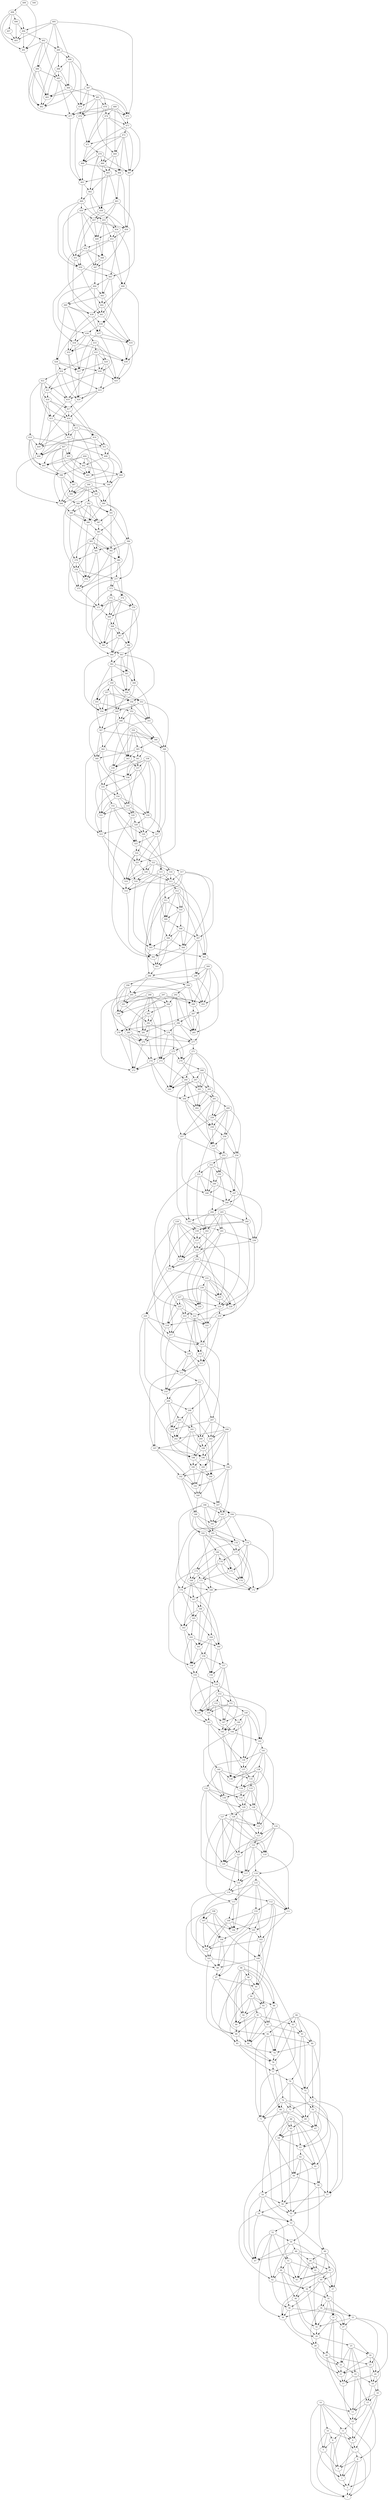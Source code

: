 digraph sample {
2 -> 1;
3 -> 2;
4 -> 3;
5 -> 1;
5 -> 4;
6 -> 1;
6 -> 2;
6 -> 3;
6 -> 4;
7 -> 1;
7 -> 4;
7 -> 6;
8 -> 3;
8 -> 4;
8 -> 5;
9 -> 3;
9 -> 7;
10 -> 3;
10 -> 5;
10 -> 8;
10 -> 9;
11 -> 2;
11 -> 7;
11 -> 8;
11 -> 9;
12 -> 9;
12 -> 11;
13 -> 12;
14 -> 1;
14 -> 2;
14 -> 5;
14 -> 10;
14 -> 11;
14 -> 13;
15 -> 6;
15 -> 12;
15 -> 13;
16 -> 7;
16 -> 9;
16 -> 13;
16 -> 15;
17 -> 12;
18 -> 15;
18 -> 16;
19 -> 13;
19 -> 15;
19 -> 17;
19 -> 18;
20 -> 16;
20 -> 17;
20 -> 18;
21 -> 17;
22 -> 19;
22 -> 21;
23 -> 18;
23 -> 20;
23 -> 21;
24 -> 18;
24 -> 20;
24 -> 21;
24 -> 23;
25 -> 12;
25 -> 17;
25 -> 19;
25 -> 22;
25 -> 24;
26 -> 13;
26 -> 17;
26 -> 22;
26 -> 23;
27 -> 22;
27 -> 24;
28 -> 21;
28 -> 22;
28 -> 26;
29 -> 25;
29 -> 28;
30 -> 28;
31 -> 21;
31 -> 26;
31 -> 27;
31 -> 29;
32 -> 29;
33 -> 20;
33 -> 23;
33 -> 27;
33 -> 32;
34 -> 27;
34 -> 28;
34 -> 30;
34 -> 33;
35 -> 31;
35 -> 32;
35 -> 33;
35 -> 34;
36 -> 27;
36 -> 29;
36 -> 30;
37 -> 31;
37 -> 34;
38 -> 29;
38 -> 30;
38 -> 32;
39 -> 32;
39 -> 35;
39 -> 38;
40 -> 35;
40 -> 36;
40 -> 37;
40 -> 39;
41 -> 32;
41 -> 37;
42 -> 36;
42 -> 39;
44 -> 36;
44 -> 38;
44 -> 42;
44 -> 43;
45 -> 30;
45 -> 37;
45 -> 40;
45 -> 43;
46 -> 38;
46 -> 41;
46 -> 43;
46 -> 45;
48 -> 37;
48 -> 41;
48 -> 44;
48 -> 46;
48 -> 47;
49 -> 40;
49 -> 43;
49 -> 45;
49 -> 46;
50 -> 41;
50 -> 42;
50 -> 47;
50 -> 48;
51 -> 39;
51 -> 41;
51 -> 43;
51 -> 44;
52 -> 30;
52 -> 42;
52 -> 47;
52 -> 50;
52 -> 51;
53 -> 43;
53 -> 49;
53 -> 52;
54 -> 42;
54 -> 47;
54 -> 51;
54 -> 53;
55 -> 53;
56 -> 54;
56 -> 55;
57 -> 55;
57 -> 56;
58 -> 49;
58 -> 55;
58 -> 57;
59 -> 47;
59 -> 53;
59 -> 54;
59 -> 56;
60 -> 58;
60 -> 59;
61 -> 58;
61 -> 60;
62 -> 47;
62 -> 50;
62 -> 56;
62 -> 60;
62 -> 61;
63 -> 61;
63 -> 62;
64 -> 56;
64 -> 63;
65 -> 55;
65 -> 60;
65 -> 64;
66 -> 58;
66 -> 59;
66 -> 61;
66 -> 63;
66 -> 64;
66 -> 65;
67 -> 57;
67 -> 64;
68 -> 55;
68 -> 65;
68 -> 67;
69 -> 65;
69 -> 67;
70 -> 57;
70 -> 63;
70 -> 67;
70 -> 69;
71 -> 60;
72 -> 64;
72 -> 69;
72 -> 71;
73 -> 57;
73 -> 63;
73 -> 70;
73 -> 72;
74 -> 61;
74 -> 68;
74 -> 69;
74 -> 71;
74 -> 72;
75 -> 69;
75 -> 73;
76 -> 70;
76 -> 71;
76 -> 72;
76 -> 75;
77 -> 68;
77 -> 71;
77 -> 76;
78 -> 74;
78 -> 77;
79 -> 78;
80 -> 67;
80 -> 73;
80 -> 79;
81 -> 75;
81 -> 76;
81 -> 80;
82 -> 68;
82 -> 71;
82 -> 79;
82 -> 80;
83 -> 77;
83 -> 78;
83 -> 81;
84 -> 75;
84 -> 79;
84 -> 80;
84 -> 81;
84 -> 82;
84 -> 83;
85 -> 77;
85 -> 78;
85 -> 79;
86 -> 78;
87 -> 79;
87 -> 81;
87 -> 86;
88 -> 75;
88 -> 86;
88 -> 87;
89 -> 85;
89 -> 86;
90 -> 89;
91 -> 83;
91 -> 86;
91 -> 87;
91 -> 89;
91 -> 90;
92 -> 86;
92 -> 90;
93 -> 87;
93 -> 90;
93 -> 92;
94 -> 85;
94 -> 88;
94 -> 91;
94 -> 92;
94 -> 93;
95 -> 94;
96 -> 85;
96 -> 90;
96 -> 93;
96 -> 95;
97 -> 89;
97 -> 92;
97 -> 95;
98 -> 82;
98 -> 88;
98 -> 90;
98 -> 92;
98 -> 93;
98 -> 96;
99 -> 97;
100 -> 83;
100 -> 95;
100 -> 99;
101 -> 88;
101 -> 89;
101 -> 99;
102 -> 101;
103 -> 95;
103 -> 100;
103 -> 102;
104 -> 97;
104 -> 99;
104 -> 102;
105 -> 96;
105 -> 97;
105 -> 103;
107 -> 102;
107 -> 104;
107 -> 106;
108 -> 99;
108 -> 100;
108 -> 101;
108 -> 104;
108 -> 106;
108 -> 107;
109 -> 101;
109 -> 102;
109 -> 105;
109 -> 106;
110 -> 99;
110 -> 103;
110 -> 104;
110 -> 109;
111 -> 103;
111 -> 106;
112 -> 95;
112 -> 100;
112 -> 105;
112 -> 110;
112 -> 111;
113 -> 106;
113 -> 107;
113 -> 109;
114 -> 102;
114 -> 107;
114 -> 112;
115 -> 105;
115 -> 110;
115 -> 111;
115 -> 113;
115 -> 114;
116 -> 106;
116 -> 114;
117 -> 116;
118 -> 111;
118 -> 113;
118 -> 115;
118 -> 116;
119 -> 111;
119 -> 117;
120 -> 117;
121 -> 114;
121 -> 116;
121 -> 120;
122 -> 117;
122 -> 118;
122 -> 119;
122 -> 121;
123 -> 117;
123 -> 122;
124 -> 118;
124 -> 119;
124 -> 120;
124 -> 122;
124 -> 123;
125 -> 123;
126 -> 116;
126 -> 119;
126 -> 120;
126 -> 125;
127 -> 113;
127 -> 119;
127 -> 120;
127 -> 121;
127 -> 125;
128 -> 124;
128 -> 125;
128 -> 127;
129 -> 121;
129 -> 126;
130 -> 123;
130 -> 126;
131 -> 128;
131 -> 129;
132 -> 117;
132 -> 120;
132 -> 129;
132 -> 130;
132 -> 131;
133 -> 123;
133 -> 128;
133 -> 129;
133 -> 130;
133 -> 131;
134 -> 131;
135 -> 128;
135 -> 133;
135 -> 134;
137 -> 134;
137 -> 135;
137 -> 136;
138 -> 125;
138 -> 129;
138 -> 134;
138 -> 135;
138 -> 136;
139 -> 130;
139 -> 137;
140 -> 130;
140 -> 132;
140 -> 134;
140 -> 135;
140 -> 136;
141 -> 125;
141 -> 134;
141 -> 136;
141 -> 138;
141 -> 139;
142 -> 137;
142 -> 141;
143 -> 136;
143 -> 137;
144 -> 131;
144 -> 142;
145 -> 139;
145 -> 140;
145 -> 143;
146 -> 136;
146 -> 139;
146 -> 143;
146 -> 144;
147 -> 143;
147 -> 144;
148 -> 145;
149 -> 139;
149 -> 142;
149 -> 144;
149 -> 146;
149 -> 147;
150 -> 145;
150 -> 147;
151 -> 147;
151 -> 148;
151 -> 149;
151 -> 150;
152 -> 142;
152 -> 144;
152 -> 146;
152 -> 148;
152 -> 150;
153 -> 142;
153 -> 147;
153 -> 148;
153 -> 151;
153 -> 152;
154 -> 143;
154 -> 145;
154 -> 153;
155 -> 148;
155 -> 150;
155 -> 154;
156 -> 150;
156 -> 154;
157 -> 148;
157 -> 151;
157 -> 154;
157 -> 156;
158 -> 155;
159 -> 155;
159 -> 156;
159 -> 157;
159 -> 158;
160 -> 156;
160 -> 157;
161 -> 158;
161 -> 159;
162 -> 155;
162 -> 158;
162 -> 160;
162 -> 161;
163 -> 158;
163 -> 162;
164 -> 156;
164 -> 159;
164 -> 160;
164 -> 161;
165 -> 162;
165 -> 163;
165 -> 164;
166 -> 160;
166 -> 161;
166 -> 163;
166 -> 165;
167 -> 164;
167 -> 165;
167 -> 166;
168 -> 160;
168 -> 163;
168 -> 167;
169 -> 161;
169 -> 167;
170 -> 158;
170 -> 165;
170 -> 167;
171 -> 166;
171 -> 169;
171 -> 170;
173 -> 163;
173 -> 168;
173 -> 171;
173 -> 172;
174 -> 172;
175 -> 171;
175 -> 174;
176 -> 168;
176 -> 171;
176 -> 174;
176 -> 175;
177 -> 169;
177 -> 174;
177 -> 176;
178 -> 170;
178 -> 172;
178 -> 177;
179 -> 172;
179 -> 174;
179 -> 175;
179 -> 177;
180 -> 172;
180 -> 173;
180 -> 174;
180 -> 175;
180 -> 176;
181 -> 173;
181 -> 177;
181 -> 178;
182 -> 169;
182 -> 175;
182 -> 178;
182 -> 180;
183 -> 181;
184 -> 168;
184 -> 172;
184 -> 179;
184 -> 183;
185 -> 170;
185 -> 178;
185 -> 183;
186 -> 169;
186 -> 181;
186 -> 182;
186 -> 183;
186 -> 184;
186 -> 185;
187 -> 183;
187 -> 184;
187 -> 185;
188 -> 179;
188 -> 181;
188 -> 182;
188 -> 183;
189 -> 187;
189 -> 188;
190 -> 187;
190 -> 189;
191 -> 189;
192 -> 188;
192 -> 189;
192 -> 191;
193 -> 189;
193 -> 190;
193 -> 191;
194 -> 185;
194 -> 187;
194 -> 191;
194 -> 192;
195 -> 190;
195 -> 191;
195 -> 192;
196 -> 194;
196 -> 195;
197 -> 191;
197 -> 192;
197 -> 196;
198 -> 193;
198 -> 195;
199 -> 190;
199 -> 196;
199 -> 198;
200 -> 193;
200 -> 198;
200 -> 199;
201 -> 195;
201 -> 197;
201 -> 199;
201 -> 200;
202 -> 196;
203 -> 190;
203 -> 199;
204 -> 198;
204 -> 202;
205 -> 198;
205 -> 201;
205 -> 202;
205 -> 204;
206 -> 193;
206 -> 194;
206 -> 196;
206 -> 202;
206 -> 203;
207 -> 200;
207 -> 203;
207 -> 204;
207 -> 206;
208 -> 201;
208 -> 202;
208 -> 203;
208 -> 205;
209 -> 197;
209 -> 204;
209 -> 205;
209 -> 208;
210 -> 209;
211 -> 200;
211 -> 204;
211 -> 207;
211 -> 209;
211 -> 210;
212 -> 197;
212 -> 211;
213 -> 210;
213 -> 212;
214 -> 208;
214 -> 212;
214 -> 213;
215 -> 207;
215 -> 214;
216 -> 203;
216 -> 210;
216 -> 212;
216 -> 213;
217 -> 210;
217 -> 215;
218 -> 212;
218 -> 217;
219 -> 213;
219 -> 215;
219 -> 218;
220 -> 202;
220 -> 210;
220 -> 215;
220 -> 218;
221 -> 213;
222 -> 214;
222 -> 215;
222 -> 216;
222 -> 221;
223 -> 214;
223 -> 217;
223 -> 221;
224 -> 219;
224 -> 222;
225 -> 218;
225 -> 222;
225 -> 223;
226 -> 223;
227 -> 218;
227 -> 221;
227 -> 223;
227 -> 224;
227 -> 225;
227 -> 226;
228 -> 221;
229 -> 224;
229 -> 228;
230 -> 216;
230 -> 217;
230 -> 226;
230 -> 228;
230 -> 229;
231 -> 219;
231 -> 221;
231 -> 228;
231 -> 229;
231 -> 230;
232 -> 220;
232 -> 231;
233 -> 219;
233 -> 220;
233 -> 226;
233 -> 228;
233 -> 232;
234 -> 232;
235 -> 233;
235 -> 234;
236 -> 228;
236 -> 235;
237 -> 229;
237 -> 234;
237 -> 235;
238 -> 229;
238 -> 234;
238 -> 237;
239 -> 225;
239 -> 232;
239 -> 234;
239 -> 235;
239 -> 237;
239 -> 238;
240 -> 217;
240 -> 224;
240 -> 236;
240 -> 238;
241 -> 226;
241 -> 232;
241 -> 236;
242 -> 226;
242 -> 237;
243 -> 238;
243 -> 241;
243 -> 242;
244 -> 241;
244 -> 242;
244 -> 243;
245 -> 224;
245 -> 234;
245 -> 235;
245 -> 240;
245 -> 241;
245 -> 242;
246 -> 236;
246 -> 244;
247 -> 236;
247 -> 244;
247 -> 246;
248 -> 246;
249 -> 244;
249 -> 247;
249 -> 248;
250 -> 246;
250 -> 248;
250 -> 249;
251 -> 225;
251 -> 242;
251 -> 248;
251 -> 249;
252 -> 240;
252 -> 248;
252 -> 249;
252 -> 250;
252 -> 251;
253 -> 247;
253 -> 250;
253 -> 252;
254 -> 243;
254 -> 246;
254 -> 247;
255 -> 250;
255 -> 253;
256 -> 253;
256 -> 254;
256 -> 255;
257 -> 243;
257 -> 248;
257 -> 253;
258 -> 255;
258 -> 256;
259 -> 254;
259 -> 257;
259 -> 258;
260 -> 251;
260 -> 254;
260 -> 256;
260 -> 258;
260 -> 259;
261 -> 255;
261 -> 257;
261 -> 259;
261 -> 260;
262 -> 258;
263 -> 261;
263 -> 262;
264 -> 255;
264 -> 258;
264 -> 262;
265 -> 259;
265 -> 261;
265 -> 262;
265 -> 264;
267 -> 257;
267 -> 263;
267 -> 265;
267 -> 266;
268 -> 256;
268 -> 263;
268 -> 265;
268 -> 266;
268 -> 267;
269 -> 262;
269 -> 263;
269 -> 264;
269 -> 266;
270 -> 267;
270 -> 268;
271 -> 262;
271 -> 263;
271 -> 266;
271 -> 269;
271 -> 270;
273 -> 269;
273 -> 272;
274 -> 264;
274 -> 266;
274 -> 272;
275 -> 266;
275 -> 270;
275 -> 273;
275 -> 274;
276 -> 272;
277 -> 271;
277 -> 275;
278 -> 270;
278 -> 273;
278 -> 276;
278 -> 277;
279 -> 270;
279 -> 272;
279 -> 276;
280 -> 272;
280 -> 274;
280 -> 276;
280 -> 277;
281 -> 274;
282 -> 276;
282 -> 278;
282 -> 281;
283 -> 273;
283 -> 279;
283 -> 281;
283 -> 282;
284 -> 275;
284 -> 276;
284 -> 283;
286 -> 277;
286 -> 278;
286 -> 279;
286 -> 285;
287 -> 277;
287 -> 281;
287 -> 285;
287 -> 286;
288 -> 273;
288 -> 279;
288 -> 281;
288 -> 282;
288 -> 283;
288 -> 284;
289 -> 285;
289 -> 287;
290 -> 280;
291 -> 282;
291 -> 290;
292 -> 284;
292 -> 285;
292 -> 286;
292 -> 289;
292 -> 290;
294 -> 289;
294 -> 291;
294 -> 292;
294 -> 293;
295 -> 272;
295 -> 291;
295 -> 293;
296 -> 281;
296 -> 285;
296 -> 290;
296 -> 291;
296 -> 295;
297 -> 280;
297 -> 284;
297 -> 289;
297 -> 290;
297 -> 291;
297 -> 293;
298 -> 294;
298 -> 295;
298 -> 296;
299 -> 287;
299 -> 290;
299 -> 293;
300 -> 285;
300 -> 289;
300 -> 293;
300 -> 295;
300 -> 298;
300 -> 299;
301 -> 298;
302 -> 301;
303 -> 293;
303 -> 299;
304 -> 294;
304 -> 302;
305 -> 298;
305 -> 303;
306 -> 301;
306 -> 304;
306 -> 305;
307 -> 299;
307 -> 301;
307 -> 303;
308 -> 302;
308 -> 304;
308 -> 306;
308 -> 307;
309 -> 301;
309 -> 308;
310 -> 306;
310 -> 308;
310 -> 309;
311 -> 301;
311 -> 306;
311 -> 309;
311 -> 310;
312 -> 303;
312 -> 307;
312 -> 309;
312 -> 310;
312 -> 311;
313 -> 310;
313 -> 312;
314 -> 302;
315 -> 305;
315 -> 309;
315 -> 313;
315 -> 314;
316 -> 304;
316 -> 311;
316 -> 313;
316 -> 314;
317 -> 302;
317 -> 304;
317 -> 305;
317 -> 307;
317 -> 313;
318 -> 303;
318 -> 305;
318 -> 314;
319 -> 314;
320 -> 313;
320 -> 318;
320 -> 319;
321 -> 319;
321 -> 320;
322 -> 316;
322 -> 317;
322 -> 318;
322 -> 319;
322 -> 320;
323 -> 319;
323 -> 321;
324 -> 318;
324 -> 319;
324 -> 321;
324 -> 322;
325 -> 315;
325 -> 324;
326 -> 316;
326 -> 324;
327 -> 315;
327 -> 321;
327 -> 325;
328 -> 323;
328 -> 325;
328 -> 326;
328 -> 327;
329 -> 302;
329 -> 325;
329 -> 328;
330 -> 320;
330 -> 328;
331 -> 323;
332 -> 314;
332 -> 325;
332 -> 326;
332 -> 330;
332 -> 331;
333 -> 326;
333 -> 329;
333 -> 331;
334 -> 329;
334 -> 330;
334 -> 331;
334 -> 333;
335 -> 331;
335 -> 332;
335 -> 334;
336 -> 329;
336 -> 335;
337 -> 330;
337 -> 333;
337 -> 336;
338 -> 323;
338 -> 326;
338 -> 330;
338 -> 331;
338 -> 336;
338 -> 337;
339 -> 334;
339 -> 335;
340 -> 333;
340 -> 335;
341 -> 336;
341 -> 337;
341 -> 339;
342 -> 323;
342 -> 336;
342 -> 340;
342 -> 341;
343 -> 337;
343 -> 339;
344 -> 321;
344 -> 327;
345 -> 327;
345 -> 340;
345 -> 341;
345 -> 343;
346 -> 344;
346 -> 345;
347 -> 340;
347 -> 342;
347 -> 346;
348 -> 342;
348 -> 346;
348 -> 347;
349 -> 340;
349 -> 343;
349 -> 348;
350 -> 339;
350 -> 341;
350 -> 343;
350 -> 344;
350 -> 345;
350 -> 346;
351 -> 339;
351 -> 344;
352 -> 343;
352 -> 346;
352 -> 348;
352 -> 351;
353 -> 344;
353 -> 348;
353 -> 349;
353 -> 351;
355 -> 347;
355 -> 352;
355 -> 354;
356 -> 351;
356 -> 352;
356 -> 354;
357 -> 347;
357 -> 353;
357 -> 354;
357 -> 355;
357 -> 356;
358 -> 349;
358 -> 353;
359 -> 349;
359 -> 355;
359 -> 356;
359 -> 357;
359 -> 358;
360 -> 351;
360 -> 354;
360 -> 358;
361 -> 354;
361 -> 358;
361 -> 360;
362 -> 355;
362 -> 359;
362 -> 360;
362 -> 361;
363 -> 356;
363 -> 358;
363 -> 361;
363 -> 362;
364 -> 354;
364 -> 362;
365 -> 363;
366 -> 360;
366 -> 361;
366 -> 364;
367 -> 364;
367 -> 365;
367 -> 366;
368 -> 364;
368 -> 365;
368 -> 366;
368 -> 367;
369 -> 365;
369 -> 368;
370 -> 363;
370 -> 366;
370 -> 369;
371 -> 369;
372 -> 364;
372 -> 367;
372 -> 369;
372 -> 370;
372 -> 371;
373 -> 365;
373 -> 367;
373 -> 370;
373 -> 372;
374 -> 368;
374 -> 369;
374 -> 370;
374 -> 371;
375 -> 371;
376 -> 375;
377 -> 365;
377 -> 373;
377 -> 374;
378 -> 375;
378 -> 376;
378 -> 377;
379 -> 371;
379 -> 376;
379 -> 378;
380 -> 374;
380 -> 376;
380 -> 377;
381 -> 371;
381 -> 376;
381 -> 379;
382 -> 373;
382 -> 375;
383 -> 375;
383 -> 378;
383 -> 380;
383 -> 381;
383 -> 382;
384 -> 375;
384 -> 377;
384 -> 381;
384 -> 382;
385 -> 380;
385 -> 381;
385 -> 383;
386 -> 376;
386 -> 385;
387 -> 380;
387 -> 385;
388 -> 379;
388 -> 386;
388 -> 387;
389 -> 378;
389 -> 386;
389 -> 387;
389 -> 388;
390 -> 384;
390 -> 385;
390 -> 386;
391 -> 382;
391 -> 384;
391 -> 387;
392 -> 379;
392 -> 386;
392 -> 387;
392 -> 388;
392 -> 391;
393 -> 389;
393 -> 390;
393 -> 391;
394 -> 388;
395 -> 394;
396 -> 382;
396 -> 390;
396 -> 392;
396 -> 393;
396 -> 394;
396 -> 395;
397 -> 393;
397 -> 394;
397 -> 395;
398 -> 389;
398 -> 395;
398 -> 397;
399 -> 391;
399 -> 395;
400 -> 390;
400 -> 395;
400 -> 399;
402 -> 398;
402 -> 400;
402 -> 401;
403 -> 398;
404 -> 393;
404 -> 394;
404 -> 399;
404 -> 401;
404 -> 402;
404 -> 403;
405 -> 401;
405 -> 402;
405 -> 403;
406 -> 394;
407 -> 397;
407 -> 399;
407 -> 401;
407 -> 403;
407 -> 405;
407 -> 406;
408 -> 399;
408 -> 400;
408 -> 402;
409 -> 403;
410 -> 398;
410 -> 403;
410 -> 406;
410 -> 408;
410 -> 409;
411 -> 397;
411 -> 400;
411 -> 408;
412 -> 405;
412 -> 406;
412 -> 411;
413 -> 401;
413 -> 405;
413 -> 408;
413 -> 409;
413 -> 412;
414 -> 401;
414 -> 406;
414 -> 409;
414 -> 411;
415 -> 406;
415 -> 411;
415 -> 412;
416 -> 412;
416 -> 413;
417 -> 409;
417 -> 414;
417 -> 416;
418 -> 409;
418 -> 415;
418 -> 416;
418 -> 417;
419 -> 414;
419 -> 415;
420 -> 417;
421 -> 415;
421 -> 417;
421 -> 418;
422 -> 410;
422 -> 416;
422 -> 418;
422 -> 419;
422 -> 421;
423 -> 416;
423 -> 419;
423 -> 420;
424 -> 420;
424 -> 421;
424 -> 422;
424 -> 423;
425 -> 423;
426 -> 421;
426 -> 425;
427 -> 420;
428 -> 419;
428 -> 424;
428 -> 426;
428 -> 427;
429 -> 423;
429 -> 425;
429 -> 426;
429 -> 427;
430 -> 425;
431 -> 420;
431 -> 424;
431 -> 426;
431 -> 429;
431 -> 430;
432 -> 420;
432 -> 427;
433 -> 419;
433 -> 425;
433 -> 429;
433 -> 431;
433 -> 432;
434 -> 427;
434 -> 430;
434 -> 432;
435 -> 425;
435 -> 430;
436 -> 432;
436 -> 433;
436 -> 434;
436 -> 435;
437 -> 426;
437 -> 427;
437 -> 430;
438 -> 435;
438 -> 436;
438 -> 437;
439 -> 432;
439 -> 437;
439 -> 438;
440 -> 428;
440 -> 434;
440 -> 437;
440 -> 439;
441 -> 428;
441 -> 435;
442 -> 438;
442 -> 439;
442 -> 441;
443 -> 435;
443 -> 440;
443 -> 442;
444 -> 436;
444 -> 440;
444 -> 441;
444 -> 443;
445 -> 438;
445 -> 443;
445 -> 444;
446 -> 430;
446 -> 441;
446 -> 442;
447 -> 444;
447 -> 446;
448 -> 434;
448 -> 443;
448 -> 447;
449 -> 447;
449 -> 448;
450 -> 442;
450 -> 445;
451 -> 439;
451 -> 450;
452 -> 441;
452 -> 447;
452 -> 448;
452 -> 451;
453 -> 446;
453 -> 451;
453 -> 452;
454 -> 445;
454 -> 446;
454 -> 449;
454 -> 453;
455 -> 448;
455 -> 449;
455 -> 453;
455 -> 454;
456 -> 447;
456 -> 453;
457 -> 449;
457 -> 450;
457 -> 456;
458 -> 451;
458 -> 456;
458 -> 457;
459 -> 449;
459 -> 450;
459 -> 452;
459 -> 457;
460 -> 450;
460 -> 451;
460 -> 455;
460 -> 459;
461 -> 445;
461 -> 455;
461 -> 457;
461 -> 459;
462 -> 454;
462 -> 458;
462 -> 460;
463 -> 460;
463 -> 462;
464 -> 456;
464 -> 461;
464 -> 463;
465 -> 458;
465 -> 461;
465 -> 462;
466 -> 458;
466 -> 464;
466 -> 465;
467 -> 456;
468 -> 463;
468 -> 467;
469 -> 464;
469 -> 465;
469 -> 466;
470 -> 462;
470 -> 465;
470 -> 466;
470 -> 467;
470 -> 468;
471 -> 468;
471 -> 470;
472 -> 464;
472 -> 467;
472 -> 468;
472 -> 469;
472 -> 471;
473 -> 467;
473 -> 468;
473 -> 472;
474 -> 466;
474 -> 467;
474 -> 471;
474 -> 473;
475 -> 473;
476 -> 463;
476 -> 471;
477 -> 463;
478 -> 471;
478 -> 474;
478 -> 475;
478 -> 477;
479 -> 476;
479 -> 477;
480 -> 469;
480 -> 473;
480 -> 474;
480 -> 475;
480 -> 476;
480 -> 477;
481 -> 469;
481 -> 475;
481 -> 476;
481 -> 478;
481 -> 479;
483 -> 482;
484 -> 479;
484 -> 481;
484 -> 483;
485 -> 477;
485 -> 482;
485 -> 484;
486 -> 477;
486 -> 482;
486 -> 483;
486 -> 485;
487 -> 475;
487 -> 476;
487 -> 478;
487 -> 479;
487 -> 483;
488 -> 483;
488 -> 484;
488 -> 485;
489 -> 482;
489 -> 484;
489 -> 487;
489 -> 488;
490 -> 479;
490 -> 482;
490 -> 488;
490 -> 489;
491 -> 483;
492 -> 482;
492 -> 485;
492 -> 486;
492 -> 490;
492 -> 491;
494 -> 491;
494 -> 492;
494 -> 493;
495 -> 475;
495 -> 486;
495 -> 489;
495 -> 490;
495 -> 493;
495 -> 494;
496 -> 493;
496 -> 494;
497 -> 493;
498 -> 491;
498 -> 493;
498 -> 494;
498 -> 496;
498 -> 497;
499 -> 491;
499 -> 498;
500;
}